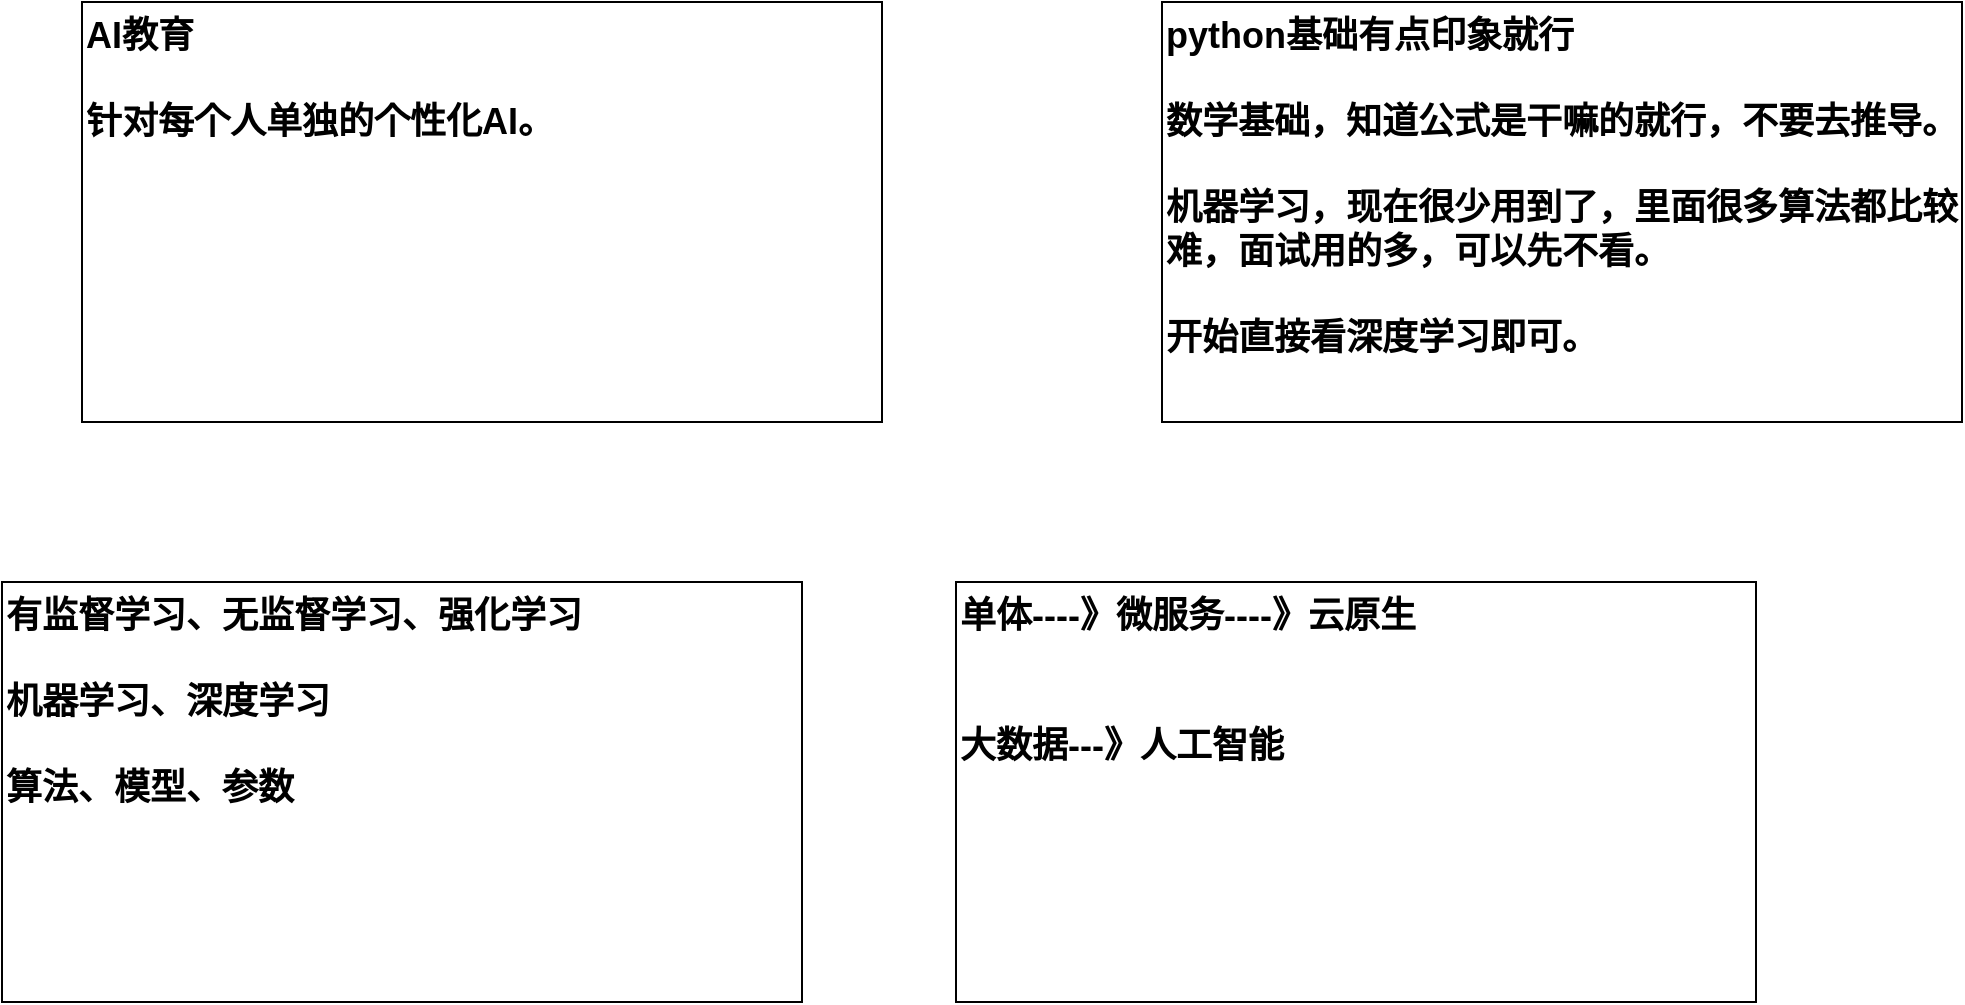 <mxfile version="24.4.9" type="github">
  <diagram name="第 1 页" id="s3n8gG0fuKqffe70A_rA">
    <mxGraphModel dx="1674" dy="746" grid="1" gridSize="10" guides="1" tooltips="1" connect="1" arrows="1" fold="1" page="1" pageScale="1" pageWidth="827" pageHeight="1169" math="0" shadow="0">
      <root>
        <mxCell id="0" />
        <mxCell id="1" parent="0" />
        <mxCell id="pCqtwlNCeUda_szj-wWr-1" value="有监督学习、无监督学习、强化学习&lt;div&gt;&lt;br&gt;&lt;/div&gt;&lt;div&gt;机器学习、深度学习&lt;/div&gt;&lt;div&gt;&lt;br&gt;&lt;/div&gt;&lt;div&gt;算法、模型、参数&lt;/div&gt;" style="rounded=0;whiteSpace=wrap;html=1;strokeWidth=1;fontSize=18;verticalAlign=top;align=left;fontStyle=1" parent="1" vertex="1">
          <mxGeometry x="350" y="350" width="400" height="210" as="geometry" />
        </mxCell>
        <mxCell id="pCqtwlNCeUda_szj-wWr-2" value="单体----》微服务----》云原生&lt;div&gt;&lt;br&gt;&lt;/div&gt;&lt;div&gt;&lt;br&gt;&lt;/div&gt;&lt;div&gt;大数据---》人工智能&lt;/div&gt;" style="rounded=0;whiteSpace=wrap;html=1;strokeWidth=1;fontSize=18;verticalAlign=top;align=left;fontStyle=1" parent="1" vertex="1">
          <mxGeometry x="827" y="350" width="400" height="210" as="geometry" />
        </mxCell>
        <mxCell id="pCqtwlNCeUda_szj-wWr-3" value="AI教育&lt;div&gt;&lt;br&gt;&lt;/div&gt;&lt;div&gt;针对每个人单独的个性化AI。&lt;/div&gt;" style="rounded=0;whiteSpace=wrap;html=1;strokeWidth=1;fontSize=18;verticalAlign=top;align=left;fontStyle=1" parent="1" vertex="1">
          <mxGeometry x="390" y="60" width="400" height="210" as="geometry" />
        </mxCell>
        <mxCell id="UERRzto7p0Ywzh5H4U2g-1" value="python基础有点印象就行&lt;div&gt;&lt;br&gt;&lt;/div&gt;&lt;div&gt;数学基础，知道公式是干嘛的就行，不要去推导。&lt;/div&gt;&lt;div&gt;&lt;br&gt;&lt;/div&gt;&lt;div&gt;机器学习，现在很少用到了，里面很多算法都比较难，面试用的多，可以先不看。&lt;/div&gt;&lt;div&gt;&lt;br&gt;&lt;/div&gt;&lt;div&gt;开始直接看深度学习即可。&lt;/div&gt;" style="rounded=0;whiteSpace=wrap;html=1;strokeWidth=1;fontSize=18;verticalAlign=top;align=left;fontStyle=1" vertex="1" parent="1">
          <mxGeometry x="930" y="60" width="400" height="210" as="geometry" />
        </mxCell>
      </root>
    </mxGraphModel>
  </diagram>
</mxfile>
